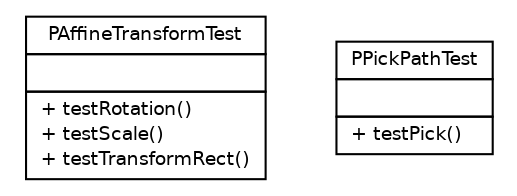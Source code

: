 #!/usr/local/bin/dot
#
# Class diagram 
# Generated by UmlGraph version 4.6 (http://www.spinellis.gr/sw/umlgraph)
#

digraph G {
	edge [fontname="Helvetica",fontsize=10,labelfontname="Helvetica",labelfontsize=10];
	node [fontname="Helvetica",fontsize=10,shape=plaintext];
	// edu.umd.cs.piccolo.util.PAffineTransformTest
	c0 [label=<<table border="0" cellborder="1" cellspacing="0" cellpadding="2" port="p" href="./PAffineTransformTest.html">
		<tr><td><table border="0" cellspacing="0" cellpadding="1">
			<tr><td> PAffineTransformTest </td></tr>
		</table></td></tr>
		<tr><td><table border="0" cellspacing="0" cellpadding="1">
			<tr><td align="left">  </td></tr>
		</table></td></tr>
		<tr><td><table border="0" cellspacing="0" cellpadding="1">
			<tr><td align="left"> + testRotation() </td></tr>
			<tr><td align="left"> + testScale() </td></tr>
			<tr><td align="left"> + testTransformRect() </td></tr>
		</table></td></tr>
		</table>>, fontname="Helvetica", fontcolor="black", fontsize=9.0];
	// edu.umd.cs.piccolo.util.PPickPathTest
	c1 [label=<<table border="0" cellborder="1" cellspacing="0" cellpadding="2" port="p" href="./PPickPathTest.html">
		<tr><td><table border="0" cellspacing="0" cellpadding="1">
			<tr><td> PPickPathTest </td></tr>
		</table></td></tr>
		<tr><td><table border="0" cellspacing="0" cellpadding="1">
			<tr><td align="left">  </td></tr>
		</table></td></tr>
		<tr><td><table border="0" cellspacing="0" cellpadding="1">
			<tr><td align="left"> + testPick() </td></tr>
		</table></td></tr>
		</table>>, fontname="Helvetica", fontcolor="black", fontsize=9.0];
}

